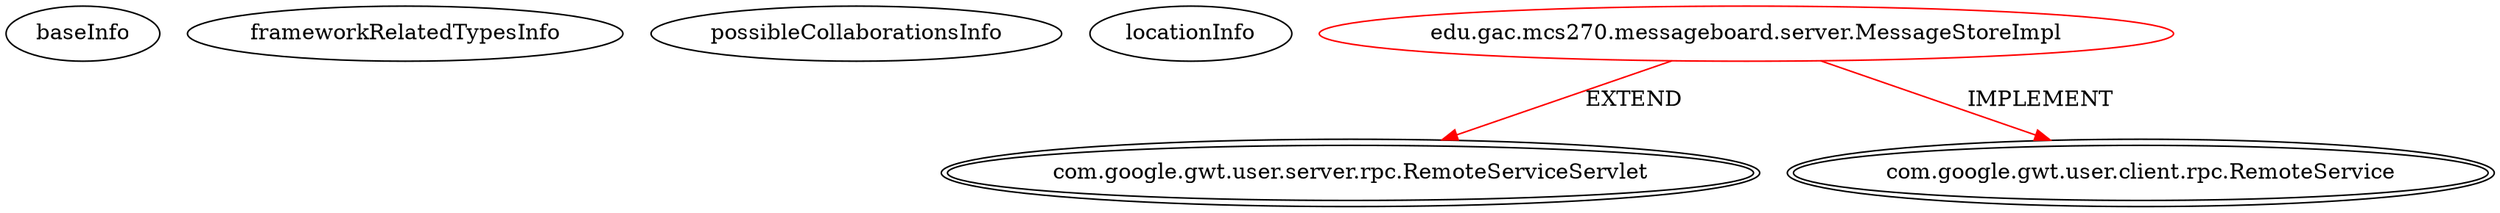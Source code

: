 digraph {
baseInfo[graphId=331,category="extension_graph",isAnonymous=false,possibleRelation=false]
frameworkRelatedTypesInfo[0="com.google.gwt.user.server.rpc.RemoteServiceServlet",1="com.google.gwt.user.client.rpc.RemoteService"]
possibleCollaborationsInfo[]
locationInfo[projectName="Max-Hailperin-MessageBoard",filePath="/Max-Hailperin-MessageBoard/MessageBoard-master/MessageBoard/src/edu/gac/mcs270/messageboard/server/MessageStoreImpl.java",contextSignature="MessageStoreImpl",graphId="331"]
0[label="edu.gac.mcs270.messageboard.server.MessageStoreImpl",vertexType="ROOT_CLIENT_CLASS_DECLARATION",isFrameworkType=false,color=red]
1[label="com.google.gwt.user.server.rpc.RemoteServiceServlet",vertexType="FRAMEWORK_CLASS_TYPE",isFrameworkType=true,peripheries=2]
2[label="com.google.gwt.user.client.rpc.RemoteService",vertexType="FRAMEWORK_INTERFACE_TYPE",isFrameworkType=true,peripheries=2]
0->1[label="EXTEND",color=red]
0->2[label="IMPLEMENT",color=red]
}
